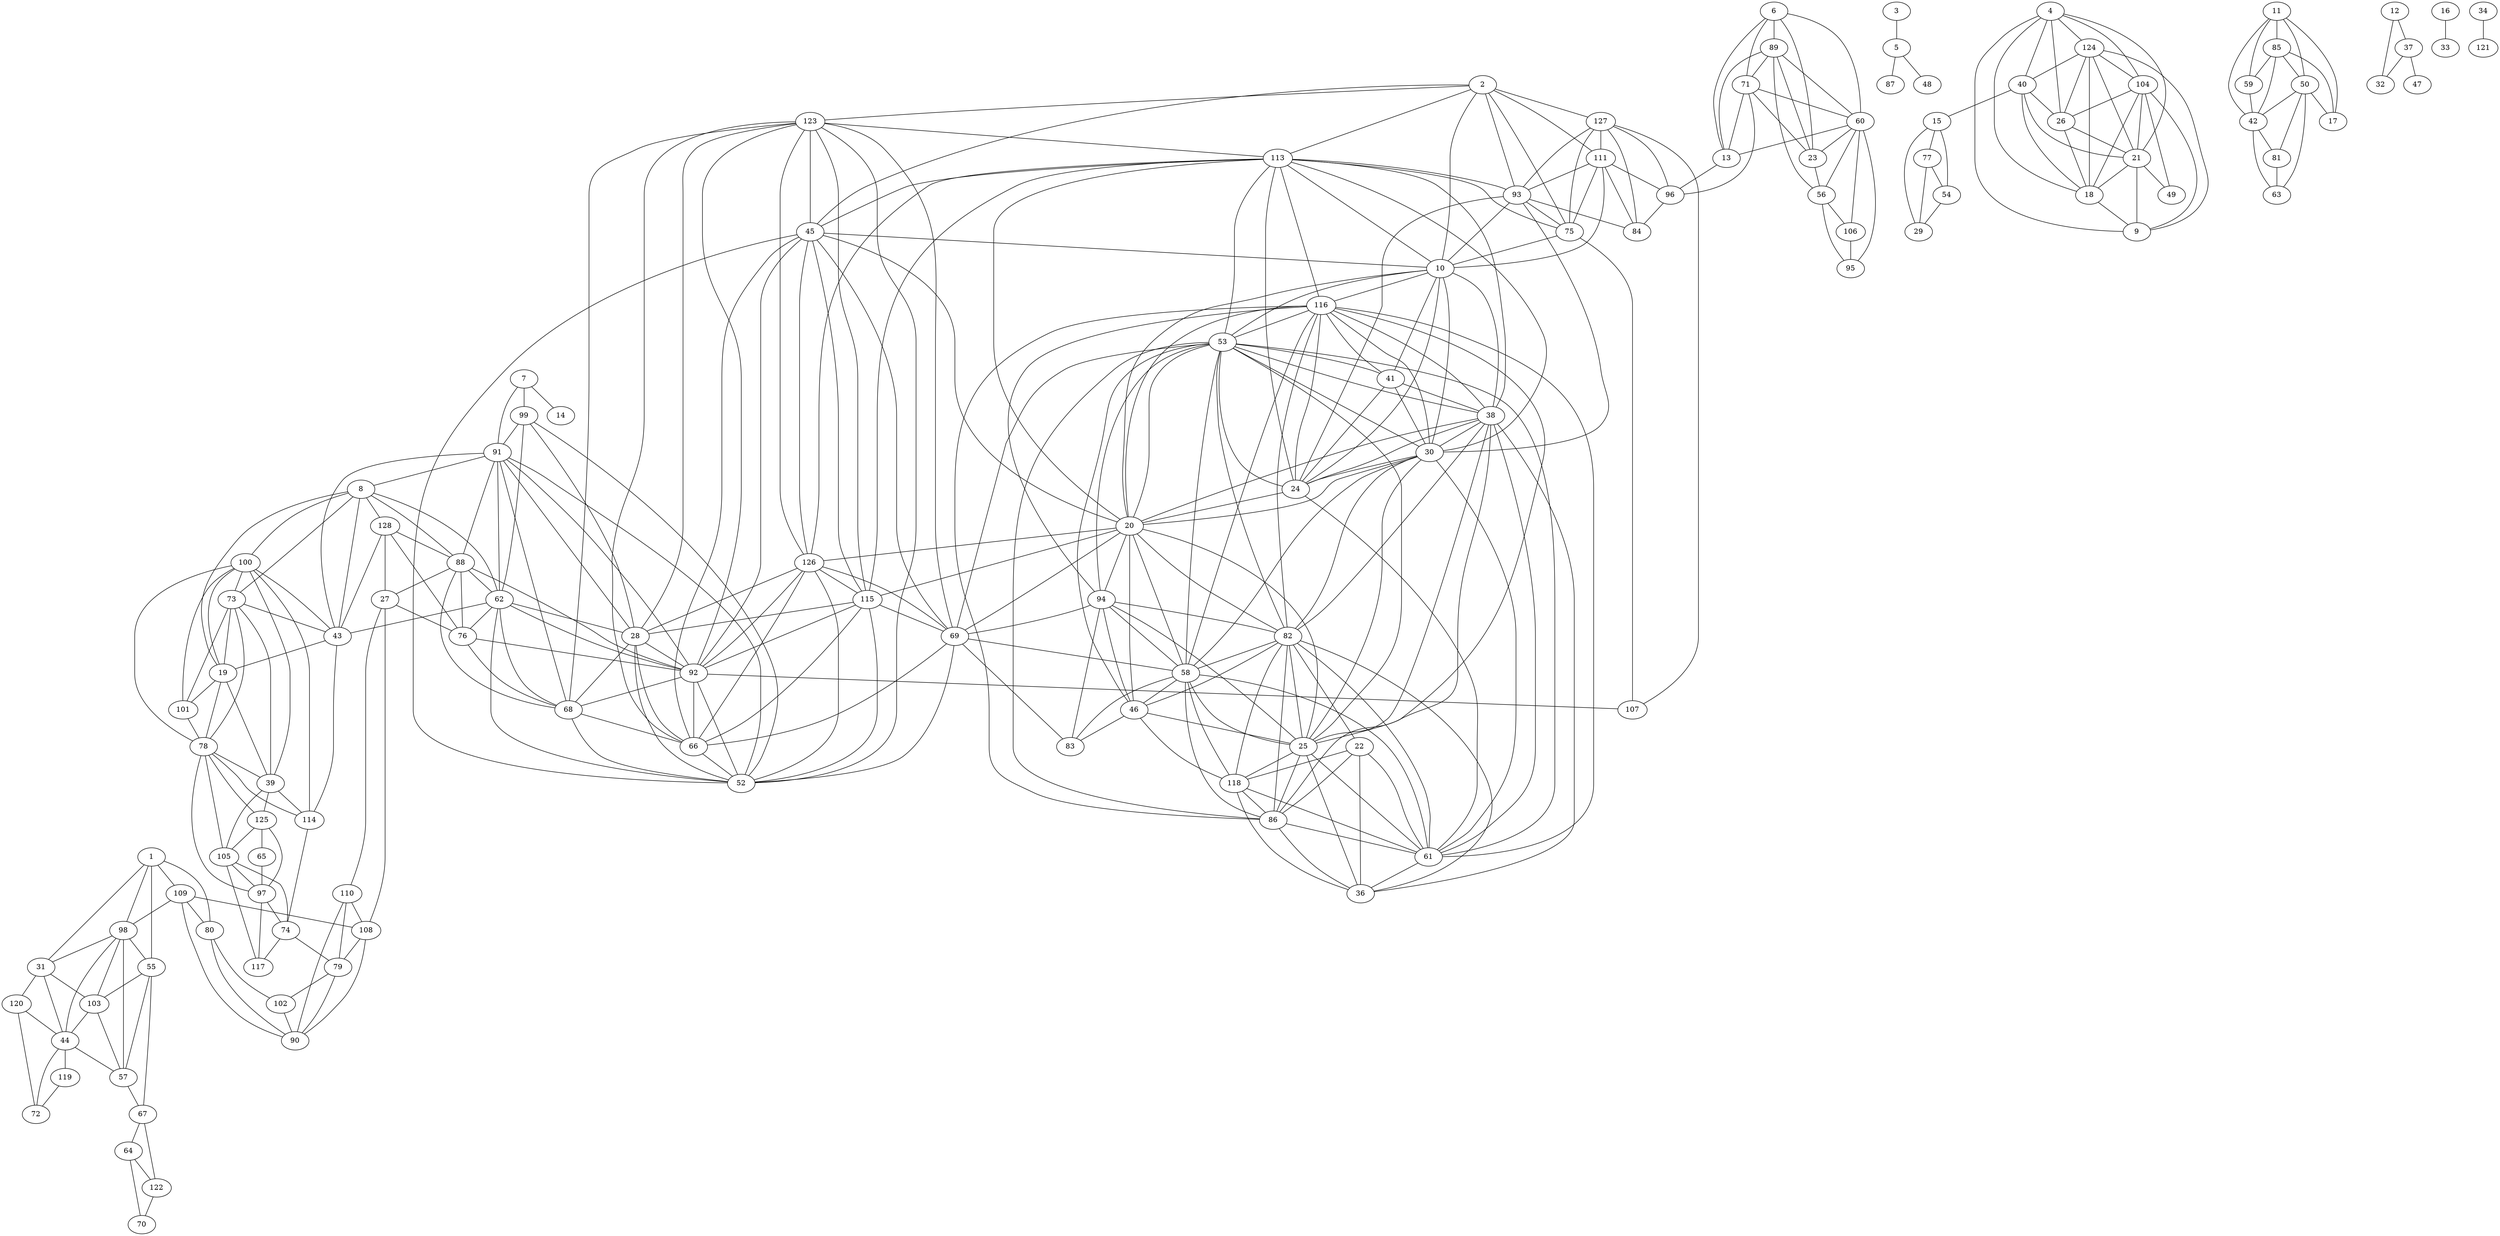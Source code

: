 graph {
  1 -- 109;
  1 -- 98;
  1 -- 80;
  1 -- 55;
  1 -- 31;
  109 -- 80;
  109 -- 90;
  109 -- 98;
  109 -- 108;
  98 -- 31;
  98 -- 44;
  98 -- 55;
  98 -- 57;
  98 -- 103;
  80 -- 102;
  80 -- 90;
  55 -- 103;
  55 -- 67;
  55 -- 57;
  31 -- 120;
  31 -- 103;
  31 -- 44;
  2 -- 127;
  2 -- 123;
  2 -- 113;
  2 -- 111;
  2 -- 93;
  2 -- 75;
  2 -- 45;
  2 -- 10;
  127 -- 75;
  127 -- 84;
  127 -- 93;
  127 -- 96;
  127 -- 107;
  127 -- 111;
  123 -- 28;
  123 -- 45;
  123 -- 52;
  123 -- 66;
  123 -- 68;
  123 -- 69;
  123 -- 92;
  123 -- 113;
  123 -- 115;
  123 -- 126;
  113 -- 10;
  113 -- 20;
  113 -- 24;
  113 -- 30;
  113 -- 38;
  113 -- 45;
  113 -- 53;
  113 -- 75;
  113 -- 93;
  113 -- 126;
  113 -- 116;
  113 -- 115;
  111 -- 10;
  111 -- 75;
  111 -- 84;
  111 -- 93;
  111 -- 96;
  93 -- 10;
  93 -- 24;
  93 -- 30;
  93 -- 75;
  93 -- 84;
  75 -- 10;
  75 -- 107;
  45 -- 10;
  45 -- 20;
  45 -- 126;
  45 -- 115;
  45 -- 92;
  45 -- 69;
  45 -- 66;
  45 -- 52;
  10 -- 116;
  10 -- 53;
  10 -- 41;
  10 -- 38;
  10 -- 30;
  10 -- 24;
  10 -- 20;
  3 -- 5;
  5 -- 87;
  5 -- 48;
  4 -- 124;
  4 -- 104;
  4 -- 40;
  4 -- 26;
  4 -- 21;
  4 -- 18;
  4 -- 9;
  124 -- 9;
  124 -- 18;
  124 -- 21;
  124 -- 26;
  124 -- 40;
  124 -- 104;
  104 -- 9;
  104 -- 18;
  104 -- 21;
  104 -- 26;
  104 -- 49;
  40 -- 15;
  40 -- 18;
  40 -- 21;
  40 -- 26;
  26 -- 18;
  26 -- 21;
  21 -- 9;
  21 -- 18;
  21 -- 49;
  18 -- 9;
  6 -- 89;
  6 -- 71;
  6 -- 60;
  6 -- 23;
  6 -- 13;
  89 -- 13;
  89 -- 23;
  89 -- 56;
  89 -- 60;
  89 -- 71;
  71 -- 13;
  71 -- 23;
  71 -- 60;
  71 -- 96;
  60 -- 13;
  60 -- 23;
  60 -- 56;
  60 -- 106;
  60 -- 95;
  23 -- 56;
  13 -- 96;
  7 -- 99;
  7 -- 91;
  7 -- 14;
  99 -- 28;
  99 -- 52;
  99 -- 62;
  99 -- 91;
  91 -- 8;
  91 -- 28;
  91 -- 43;
  91 -- 52;
  91 -- 62;
  91 -- 68;
  91 -- 88;
  91 -- 92;
  8 -- 128;
  8 -- 100;
  8 -- 88;
  8 -- 73;
  8 -- 62;
  8 -- 43;
  8 -- 19;
  128 -- 27;
  128 -- 43;
  128 -- 76;
  128 -- 88;
  100 -- 19;
  100 -- 39;
  100 -- 43;
  100 -- 73;
  100 -- 78;
  100 -- 114;
  100 -- 101;
  88 -- 27;
  88 -- 62;
  88 -- 68;
  88 -- 76;
  88 -- 92;
  73 -- 19;
  73 -- 39;
  73 -- 43;
  73 -- 101;
  73 -- 78;
  62 -- 28;
  62 -- 43;
  62 -- 52;
  62 -- 92;
  62 -- 76;
  62 -- 68;
  43 -- 19;
  43 -- 114;
  19 -- 101;
  19 -- 78;
  19 -- 39;
  116 -- 20;
  116 -- 24;
  116 -- 25;
  116 -- 30;
  116 -- 38;
  116 -- 41;
  116 -- 53;
  116 -- 58;
  116 -- 61;
  116 -- 82;
  116 -- 86;
  116 -- 94;
  53 -- 20;
  53 -- 24;
  53 -- 25;
  53 -- 30;
  53 -- 38;
  53 -- 41;
  53 -- 46;
  53 -- 94;
  53 -- 86;
  53 -- 82;
  53 -- 69;
  53 -- 61;
  53 -- 58;
  41 -- 24;
  41 -- 30;
  41 -- 38;
  38 -- 20;
  38 -- 24;
  38 -- 25;
  38 -- 30;
  38 -- 36;
  38 -- 86;
  38 -- 82;
  38 -- 61;
  30 -- 20;
  30 -- 24;
  30 -- 25;
  30 -- 82;
  30 -- 61;
  30 -- 58;
  24 -- 20;
  24 -- 61;
  20 -- 126;
  20 -- 115;
  20 -- 94;
  20 -- 82;
  20 -- 69;
  20 -- 58;
  20 -- 46;
  20 -- 25;
  11 -- 85;
  11 -- 59;
  11 -- 50;
  11 -- 42;
  11 -- 17;
  85 -- 17;
  85 -- 42;
  85 -- 50;
  85 -- 59;
  59 -- 42;
  50 -- 17;
  50 -- 42;
  50 -- 81;
  50 -- 63;
  42 -- 81;
  42 -- 63;
  12 -- 37;
  12 -- 32;
  37 -- 32;
  37 -- 47;
  96 -- 84;
  15 -- 77;
  15 -- 54;
  15 -- 29;
  77 -- 29;
  77 -- 54;
  54 -- 29;
  16 -- 33;
  101 -- 78;
  78 -- 39;
  78 -- 125;
  78 -- 114;
  78 -- 105;
  78 -- 97;
  39 -- 125;
  39 -- 114;
  39 -- 105;
  126 -- 28;
  126 -- 52;
  126 -- 66;
  126 -- 69;
  126 -- 92;
  126 -- 115;
  115 -- 28;
  115 -- 52;
  115 -- 66;
  115 -- 69;
  115 -- 92;
  94 -- 25;
  94 -- 46;
  94 -- 58;
  94 -- 69;
  94 -- 82;
  94 -- 83;
  82 -- 22;
  82 -- 25;
  82 -- 36;
  82 -- 46;
  82 -- 58;
  82 -- 61;
  82 -- 118;
  82 -- 86;
  69 -- 52;
  69 -- 58;
  69 -- 66;
  69 -- 83;
  58 -- 25;
  58 -- 46;
  58 -- 118;
  58 -- 86;
  58 -- 83;
  58 -- 61;
  46 -- 25;
  46 -- 118;
  46 -- 83;
  25 -- 118;
  25 -- 86;
  25 -- 61;
  25 -- 36;
  22 -- 118;
  22 -- 86;
  22 -- 61;
  22 -- 36;
  118 -- 36;
  118 -- 61;
  118 -- 86;
  86 -- 36;
  86 -- 61;
  61 -- 36;
  56 -- 106;
  56 -- 95;
  27 -- 110;
  27 -- 108;
  27 -- 76;
  110 -- 79;
  110 -- 90;
  110 -- 108;
  108 -- 79;
  108 -- 90;
  76 -- 68;
  76 -- 92;
  28 -- 92;
  28 -- 68;
  28 -- 66;
  28 -- 52;
  92 -- 52;
  92 -- 66;
  92 -- 68;
  92 -- 107;
  68 -- 52;
  68 -- 66;
  66 -- 52;
  120 -- 44;
  120 -- 72;
  103 -- 44;
  103 -- 57;
  44 -- 119;
  44 -- 72;
  44 -- 57;
  34 -- 121;
  125 -- 65;
  125 -- 97;
  125 -- 105;
  114 -- 74;
  105 -- 74;
  105 -- 97;
  105 -- 117;
  81 -- 63;
  119 -- 72;
  57 -- 67;
  67 -- 64;
  67 -- 122;
  106 -- 95;
  64 -- 122;
  64 -- 70;
  122 -- 70;
  65 -- 97;
  97 -- 74;
  97 -- 117;
  74 -- 117;
  74 -- 79;
  79 -- 102;
  79 -- 90;
  102 -- 90;
}
